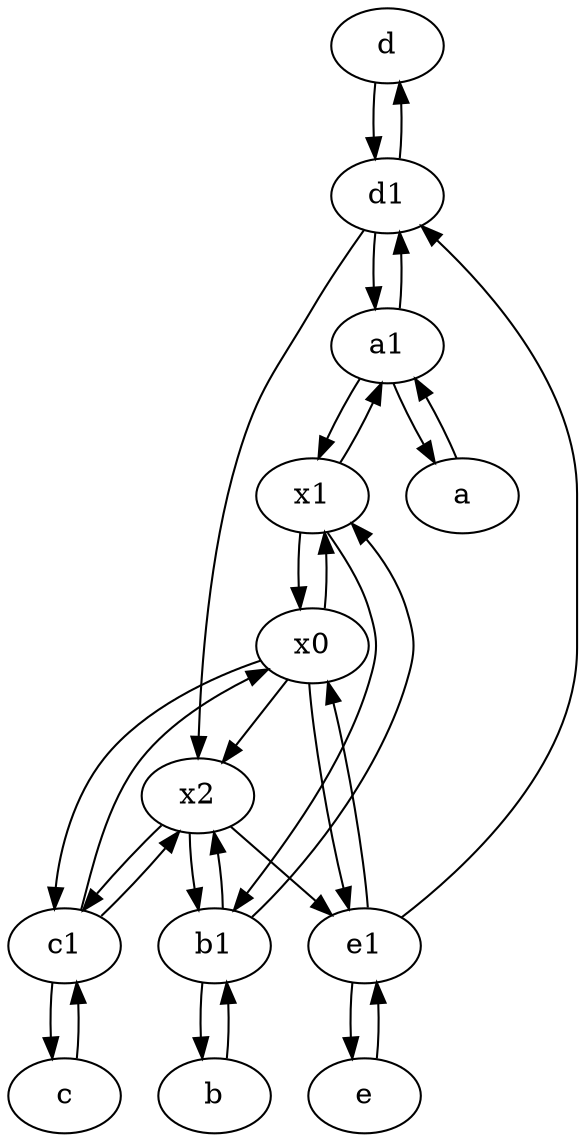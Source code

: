 digraph  {
	d [pos="20,30!"];
	x0;
	e [pos="30,50!"];
	x2;
	c1 [pos="30,15!"];
	c [pos="20,10!"];
	x1;
	d1 [pos="25,30!"];
	a1 [pos="40,15!"];
	b1 [pos="45,20!"];
	e1 [pos="25,45!"];
	a [pos="40,10!"];
	b [pos="50,20!"];
	x0 -> x1;
	d1 -> d;
	b -> b1;
	d1 -> x2;
	x1 -> x0;
	a -> a1;
	a1 -> x1;
	c1 -> x2;
	x0 -> x2;
	b1 -> b;
	x0 -> c1;
	d -> d1;
	x2 -> c1;
	x1 -> b1;
	b1 -> x1;
	e1 -> d1;
	e1 -> e;
	c1 -> c;
	c1 -> x0;
	b1 -> x2;
	x1 -> a1;
	a1 -> a;
	c -> c1;
	e -> e1;
	a1 -> d1;
	d1 -> a1;
	x2 -> b1;
	e1 -> x0;
	x0 -> e1;
	x2 -> e1;

	}